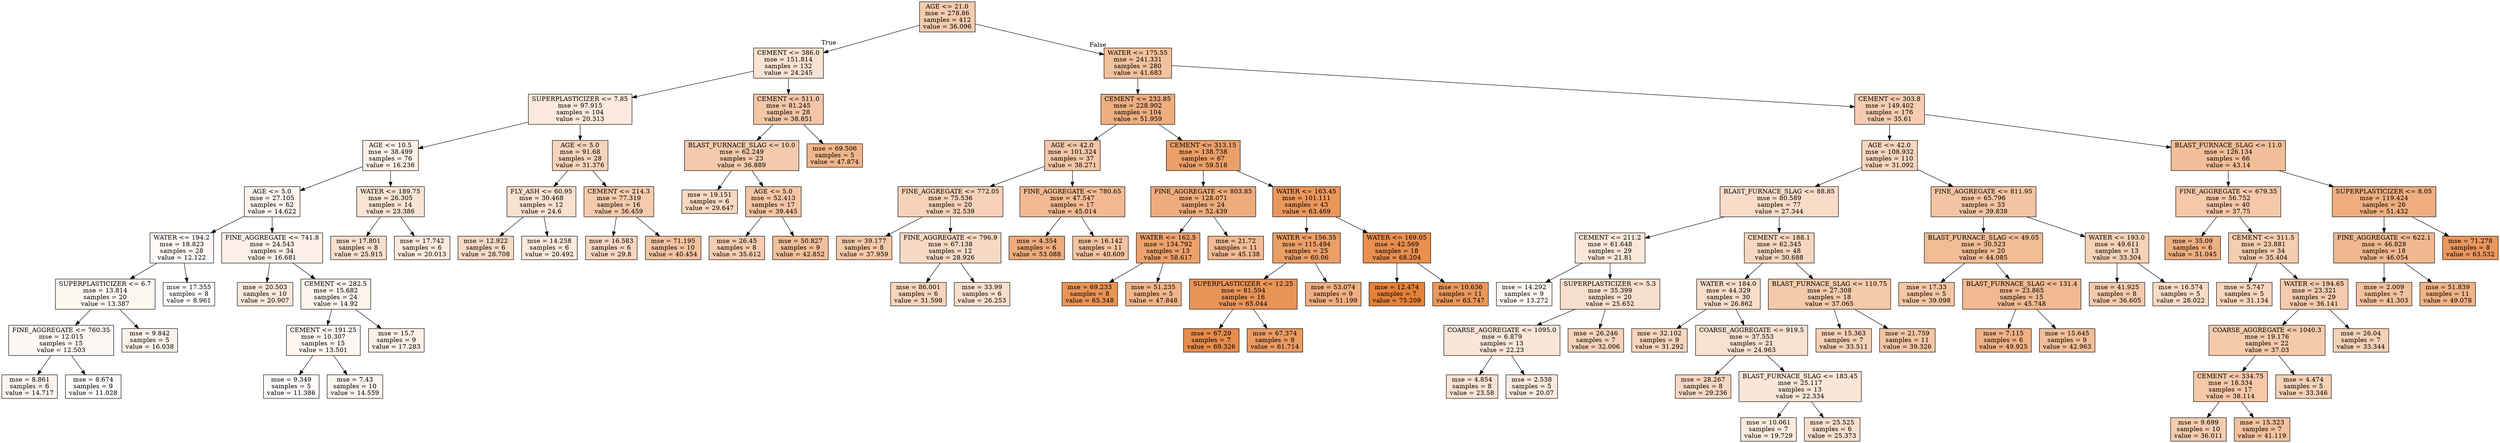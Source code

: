 digraph Tree {
node [shape=box, style="filled", color="black"] ;
0 [label="AGE <= 21.0\nmse = 278.86\nsamples = 412\nvalue = 36.096", fillcolor="#f4cbae"] ;
1 [label="CEMENT <= 386.0\nmse = 151.814\nsamples = 132\nvalue = 24.245", fillcolor="#f9e2d1"] ;
0 -> 1 [labeldistance=2.5, labelangle=45, headlabel="True"] ;
2 [label="SUPERPLASTICIZER <= 7.85\nmse = 97.915\nsamples = 104\nvalue = 20.313", fillcolor="#fbe9dd"] ;
1 -> 2 ;
3 [label="AGE <= 10.5\nmse = 38.499\nsamples = 76\nvalue = 16.236", fillcolor="#fcf1e9"] ;
2 -> 3 ;
4 [label="AGE <= 5.0\nmse = 27.105\nsamples = 62\nvalue = 14.622", fillcolor="#fdf4ee"] ;
3 -> 4 ;
5 [label="WATER <= 194.2\nmse = 18.823\nsamples = 28\nvalue = 12.122", fillcolor="#fef9f6"] ;
4 -> 5 ;
6 [label="SUPERPLASTICIZER <= 6.7\nmse = 13.814\nsamples = 20\nvalue = 13.387", fillcolor="#fdf7f2"] ;
5 -> 6 ;
7 [label="FINE_AGGREGATE <= 760.35\nmse = 12.015\nsamples = 15\nvalue = 12.503", fillcolor="#fef8f4"] ;
6 -> 7 ;
8 [label="mse = 8.861\nsamples = 6\nvalue = 14.717", fillcolor="#fdf4ee"] ;
7 -> 8 ;
9 [label="mse = 8.674\nsamples = 9\nvalue = 11.028", fillcolor="#fefbf9"] ;
7 -> 9 ;
10 [label="mse = 9.842\nsamples = 5\nvalue = 16.038", fillcolor="#fcf2ea"] ;
6 -> 10 ;
11 [label="mse = 17.355\nsamples = 8\nvalue = 8.961", fillcolor="#ffffff"] ;
5 -> 11 ;
12 [label="FINE_AGGREGATE <= 741.8\nmse = 24.543\nsamples = 34\nvalue = 16.681", fillcolor="#fcf0e8"] ;
4 -> 12 ;
13 [label="mse = 20.503\nsamples = 10\nvalue = 20.907", fillcolor="#fae8db"] ;
12 -> 13 ;
14 [label="CEMENT <= 282.5\nmse = 15.682\nsamples = 24\nvalue = 14.92", fillcolor="#fdf4ed"] ;
12 -> 14 ;
15 [label="CEMENT <= 191.25\nmse = 10.307\nsamples = 15\nvalue = 13.501", fillcolor="#fdf6f1"] ;
14 -> 15 ;
16 [label="mse = 9.349\nsamples = 5\nvalue = 11.386", fillcolor="#fefaf8"] ;
15 -> 16 ;
17 [label="mse = 7.43\nsamples = 10\nvalue = 14.559", fillcolor="#fdf4ee"] ;
15 -> 17 ;
18 [label="mse = 15.7\nsamples = 9\nvalue = 17.283", fillcolor="#fcefe6"] ;
14 -> 18 ;
19 [label="WATER <= 189.75\nmse = 26.305\nsamples = 14\nvalue = 23.386", fillcolor="#f9e4d4"] ;
3 -> 19 ;
20 [label="mse = 17.801\nsamples = 8\nvalue = 25.915", fillcolor="#f8dfcc"] ;
19 -> 20 ;
21 [label="mse = 17.742\nsamples = 6\nvalue = 20.013", fillcolor="#fbeade"] ;
19 -> 21 ;
22 [label="AGE <= 5.0\nmse = 91.68\nsamples = 28\nvalue = 31.376", fillcolor="#f6d4bc"] ;
2 -> 22 ;
23 [label="FLY_ASH <= 60.95\nmse = 30.468\nsamples = 12\nvalue = 24.6", fillcolor="#f9e1d0"] ;
22 -> 23 ;
24 [label="mse = 12.922\nsamples = 6\nvalue = 28.708", fillcolor="#f7d9c4"] ;
23 -> 24 ;
25 [label="mse = 14.258\nsamples = 6\nvalue = 20.492", fillcolor="#fae9dd"] ;
23 -> 25 ;
26 [label="CEMENT <= 214.3\nmse = 77.319\nsamples = 16\nvalue = 36.459", fillcolor="#f4cbad"] ;
22 -> 26 ;
27 [label="mse = 16.583\nsamples = 6\nvalue = 29.8", fillcolor="#f7d7c1"] ;
26 -> 27 ;
28 [label="mse = 71.195\nsamples = 10\nvalue = 40.454", fillcolor="#f3c3a1"] ;
26 -> 28 ;
29 [label="CEMENT <= 511.0\nmse = 81.245\nsamples = 28\nvalue = 38.851", fillcolor="#f3c6a6"] ;
1 -> 29 ;
30 [label="BLAST_FURNACE_SLAG <= 10.0\nmse = 62.249\nsamples = 23\nvalue = 36.889", fillcolor="#f4caac"] ;
29 -> 30 ;
31 [label="mse = 19.151\nsamples = 6\nvalue = 29.647", fillcolor="#f7d8c1"] ;
30 -> 31 ;
32 [label="AGE <= 5.0\nmse = 52.413\nsamples = 17\nvalue = 39.445", fillcolor="#f3c5a4"] ;
30 -> 32 ;
33 [label="mse = 26.45\nsamples = 8\nvalue = 35.612", fillcolor="#f5ccaf"] ;
32 -> 33 ;
34 [label="mse = 50.827\nsamples = 9\nvalue = 42.852", fillcolor="#f2bf9a"] ;
32 -> 34 ;
35 [label="mse = 69.506\nsamples = 5\nvalue = 47.874", fillcolor="#f0b58b"] ;
29 -> 35 ;
36 [label="WATER <= 175.55\nmse = 241.331\nsamples = 280\nvalue = 41.683", fillcolor="#f2c19d"] ;
0 -> 36 [labeldistance=2.5, labelangle=-45, headlabel="False"] ;
37 [label="CEMENT <= 232.85\nmse = 228.902\nsamples = 104\nvalue = 51.959", fillcolor="#eead7e"] ;
36 -> 37 ;
38 [label="AGE <= 42.0\nmse = 101.324\nsamples = 37\nvalue = 38.271", fillcolor="#f3c7a7"] ;
37 -> 38 ;
39 [label="FINE_AGGREGATE <= 772.05\nmse = 75.536\nsamples = 20\nvalue = 32.539", fillcolor="#f6d2b9"] ;
38 -> 39 ;
40 [label="mse = 39.177\nsamples = 8\nvalue = 37.959", fillcolor="#f4c8a8"] ;
39 -> 40 ;
41 [label="FINE_AGGREGATE <= 796.9\nmse = 67.138\nsamples = 12\nvalue = 28.926", fillcolor="#f7d9c3"] ;
39 -> 41 ;
42 [label="mse = 86.001\nsamples = 6\nvalue = 31.598", fillcolor="#f6d4bb"] ;
41 -> 42 ;
43 [label="mse = 33.99\nsamples = 6\nvalue = 26.253", fillcolor="#f8decb"] ;
41 -> 43 ;
44 [label="FINE_AGGREGATE <= 780.65\nmse = 47.547\nsamples = 17\nvalue = 45.014", fillcolor="#f1ba93"] ;
38 -> 44 ;
45 [label="mse = 4.354\nsamples = 6\nvalue = 53.088", fillcolor="#eeab7b"] ;
44 -> 45 ;
46 [label="mse = 16.142\nsamples = 11\nvalue = 40.609", fillcolor="#f3c3a0"] ;
44 -> 46 ;
47 [label="CEMENT <= 313.15\nmse = 138.738\nsamples = 67\nvalue = 59.518", fillcolor="#eb9f68"] ;
37 -> 47 ;
48 [label="FINE_AGGREGATE <= 803.85\nmse = 128.071\nsamples = 24\nvalue = 52.439", fillcolor="#eeac7d"] ;
47 -> 48 ;
49 [label="WATER <= 162.5\nmse = 134.792\nsamples = 13\nvalue = 58.617", fillcolor="#eca16b"] ;
48 -> 49 ;
50 [label="mse = 69.233\nsamples = 8\nvalue = 65.348", fillcolor="#e99456"] ;
49 -> 50 ;
51 [label="mse = 51.235\nsamples = 5\nvalue = 47.848", fillcolor="#f0b58b"] ;
49 -> 51 ;
52 [label="mse = 21.72\nsamples = 11\nvalue = 45.138", fillcolor="#f1ba93"] ;
48 -> 52 ;
53 [label="WATER <= 163.45\nmse = 101.111\nsamples = 43\nvalue = 63.469", fillcolor="#ea975c"] ;
47 -> 53 ;
54 [label="WATER <= 156.35\nmse = 115.494\nsamples = 25\nvalue = 60.06", fillcolor="#eb9e66"] ;
53 -> 54 ;
55 [label="SUPERPLASTICIZER <= 12.25\nmse = 81.594\nsamples = 16\nvalue = 65.044", fillcolor="#e99457"] ;
54 -> 55 ;
56 [label="mse = 67.29\nsamples = 7\nvalue = 69.326", fillcolor="#e78c4b"] ;
55 -> 56 ;
57 [label="mse = 67.374\nsamples = 9\nvalue = 61.714", fillcolor="#ea9b61"] ;
55 -> 57 ;
58 [label="mse = 53.074\nsamples = 9\nvalue = 51.199", fillcolor="#eeaf81"] ;
54 -> 58 ;
59 [label="WATER <= 169.05\nmse = 42.569\nsamples = 18\nvalue = 68.204", fillcolor="#e88e4e"] ;
53 -> 59 ;
60 [label="mse = 12.474\nsamples = 7\nvalue = 75.209", fillcolor="#e58139"] ;
59 -> 60 ;
61 [label="mse = 10.636\nsamples = 11\nvalue = 63.747", fillcolor="#e9975b"] ;
59 -> 61 ;
62 [label="CEMENT <= 303.8\nmse = 149.402\nsamples = 176\nvalue = 35.61", fillcolor="#f5ccaf"] ;
36 -> 62 ;
63 [label="AGE <= 42.0\nmse = 108.932\nsamples = 110\nvalue = 31.092", fillcolor="#f6d5bd"] ;
62 -> 63 ;
64 [label="BLAST_FURNACE_SLAG <= 88.85\nmse = 80.589\nsamples = 77\nvalue = 27.344", fillcolor="#f8dcc8"] ;
63 -> 64 ;
65 [label="CEMENT <= 211.2\nmse = 61.648\nsamples = 29\nvalue = 21.81", fillcolor="#fae7d9"] ;
64 -> 65 ;
66 [label="mse = 14.292\nsamples = 9\nvalue = 13.272", fillcolor="#fdf7f2"] ;
65 -> 66 ;
67 [label="SUPERPLASTICIZER <= 5.3\nmse = 35.399\nsamples = 20\nvalue = 25.652", fillcolor="#f8dfcd"] ;
65 -> 67 ;
68 [label="COARSE_AGGREGATE <= 1095.0\nmse = 6.879\nsamples = 13\nvalue = 22.23", fillcolor="#fae6d7"] ;
67 -> 68 ;
69 [label="mse = 4.854\nsamples = 8\nvalue = 23.58", fillcolor="#f9e3d3"] ;
68 -> 69 ;
70 [label="mse = 2.538\nsamples = 5\nvalue = 20.07", fillcolor="#fbeade"] ;
68 -> 70 ;
71 [label="mse = 26.246\nsamples = 7\nvalue = 32.006", fillcolor="#f6d3ba"] ;
67 -> 71 ;
72 [label="CEMENT <= 188.1\nmse = 62.345\nsamples = 48\nvalue = 30.688", fillcolor="#f6d6be"] ;
64 -> 72 ;
73 [label="WATER <= 184.0\nmse = 44.329\nsamples = 30\nvalue = 26.862", fillcolor="#f8ddc9"] ;
72 -> 73 ;
74 [label="mse = 32.102\nsamples = 9\nvalue = 31.292", fillcolor="#f6d5bc"] ;
73 -> 74 ;
75 [label="COARSE_AGGREGATE <= 919.5\nmse = 37.553\nsamples = 21\nvalue = 24.963", fillcolor="#f9e1cf"] ;
73 -> 75 ;
76 [label="mse = 28.267\nsamples = 8\nvalue = 29.236", fillcolor="#f7d8c2"] ;
75 -> 76 ;
77 [label="BLAST_FURNACE_SLAG <= 183.45\nmse = 25.117\nsamples = 13\nvalue = 22.334", fillcolor="#fae6d7"] ;
75 -> 77 ;
78 [label="mse = 10.061\nsamples = 7\nvalue = 19.729", fillcolor="#fbebdf"] ;
77 -> 78 ;
79 [label="mse = 25.525\nsamples = 6\nvalue = 25.373", fillcolor="#f9e0ce"] ;
77 -> 79 ;
80 [label="BLAST_FURNACE_SLAG <= 110.75\nmse = 27.308\nsamples = 18\nvalue = 37.065", fillcolor="#f4caab"] ;
72 -> 80 ;
81 [label="mse = 15.363\nsamples = 7\nvalue = 33.511", fillcolor="#f5d0b6"] ;
80 -> 81 ;
82 [label="mse = 21.759\nsamples = 11\nvalue = 39.326", fillcolor="#f3c5a4"] ;
80 -> 82 ;
83 [label="FINE_AGGREGATE <= 811.95\nmse = 65.796\nsamples = 33\nvalue = 39.838", fillcolor="#f3c4a3"] ;
63 -> 83 ;
84 [label="BLAST_FURNACE_SLAG <= 49.05\nmse = 30.523\nsamples = 20\nvalue = 44.085", fillcolor="#f1bc96"] ;
83 -> 84 ;
85 [label="mse = 17.33\nsamples = 5\nvalue = 39.098", fillcolor="#f3c6a5"] ;
84 -> 85 ;
86 [label="BLAST_FURNACE_SLAG <= 131.4\nmse = 23.865\nsamples = 15\nvalue = 45.748", fillcolor="#f1b991"] ;
84 -> 86 ;
87 [label="mse = 7.115\nsamples = 6\nvalue = 49.925", fillcolor="#efb185"] ;
86 -> 87 ;
88 [label="mse = 15.645\nsamples = 9\nvalue = 42.963", fillcolor="#f2be99"] ;
86 -> 88 ;
89 [label="WATER <= 193.0\nmse = 49.611\nsamples = 13\nvalue = 33.304", fillcolor="#f5d1b6"] ;
83 -> 89 ;
90 [label="mse = 41.925\nsamples = 8\nvalue = 36.605", fillcolor="#f4caac"] ;
89 -> 90 ;
91 [label="mse = 16.574\nsamples = 5\nvalue = 28.022", fillcolor="#f8dbc6"] ;
89 -> 91 ;
92 [label="BLAST_FURNACE_SLAG <= 11.0\nmse = 126.134\nsamples = 66\nvalue = 43.14", fillcolor="#f2be99"] ;
62 -> 92 ;
93 [label="FINE_AGGREGATE <= 679.35\nmse = 56.752\nsamples = 40\nvalue = 37.75", fillcolor="#f4c8a9"] ;
92 -> 93 ;
94 [label="mse = 35.09\nsamples = 6\nvalue = 51.045", fillcolor="#eeaf81"] ;
93 -> 94 ;
95 [label="CEMENT <= 311.5\nmse = 23.881\nsamples = 34\nvalue = 35.404", fillcolor="#f5cdb0"] ;
93 -> 95 ;
96 [label="mse = 5.747\nsamples = 5\nvalue = 31.134", fillcolor="#f6d5bd"] ;
95 -> 96 ;
97 [label="WATER <= 194.65\nmse = 23.321\nsamples = 29\nvalue = 36.141", fillcolor="#f4cbae"] ;
95 -> 97 ;
98 [label="COARSE_AGGREGATE <= 1040.3\nmse = 19.176\nsamples = 22\nvalue = 37.03", fillcolor="#f4caab"] ;
97 -> 98 ;
99 [label="CEMENT <= 334.75\nmse = 18.334\nsamples = 17\nvalue = 38.114", fillcolor="#f4c8a8"] ;
98 -> 99 ;
100 [label="mse = 9.699\nsamples = 10\nvalue = 36.011", fillcolor="#f4ccae"] ;
99 -> 100 ;
101 [label="mse = 15.323\nsamples = 7\nvalue = 41.119", fillcolor="#f2c29f"] ;
99 -> 101 ;
102 [label="mse = 4.474\nsamples = 5\nvalue = 33.346", fillcolor="#f5d1b6"] ;
98 -> 102 ;
103 [label="mse = 26.04\nsamples = 7\nvalue = 33.344", fillcolor="#f5d1b6"] ;
97 -> 103 ;
104 [label="SUPERPLASTICIZER <= 8.05\nmse = 119.424\nsamples = 26\nvalue = 51.432", fillcolor="#eeae80"] ;
92 -> 104 ;
105 [label="FINE_AGGREGATE <= 622.1\nmse = 46.828\nsamples = 18\nvalue = 46.054", fillcolor="#f0b890"] ;
104 -> 105 ;
106 [label="mse = 2.009\nsamples = 7\nvalue = 41.303", fillcolor="#f2c19e"] ;
105 -> 106 ;
107 [label="mse = 51.839\nsamples = 11\nvalue = 49.078", fillcolor="#efb387"] ;
105 -> 107 ;
108 [label="mse = 71.278\nsamples = 8\nvalue = 63.532", fillcolor="#ea975c"] ;
104 -> 108 ;
}